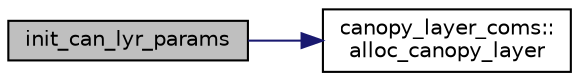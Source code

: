 digraph "init_can_lyr_params"
{
 // LATEX_PDF_SIZE
  edge [fontname="Helvetica",fontsize="10",labelfontname="Helvetica",labelfontsize="10"];
  node [fontname="Helvetica",fontsize="10",shape=record];
  rankdir="LR";
  Node1 [label="init_can_lyr_params",height=0.2,width=0.4,color="black", fillcolor="grey75", style="filled", fontcolor="black",tooltip=" "];
  Node1 -> Node2 [color="midnightblue",fontsize="10",style="solid",fontname="Helvetica"];
  Node2 [label="canopy_layer_coms::\lalloc_canopy_layer",height=0.2,width=0.4,color="black", fillcolor="white", style="filled",URL="$namespacecanopy__layer__coms.html#ab4c3f9e7c1af06ec442d70c76e66130b",tooltip=" "];
}
